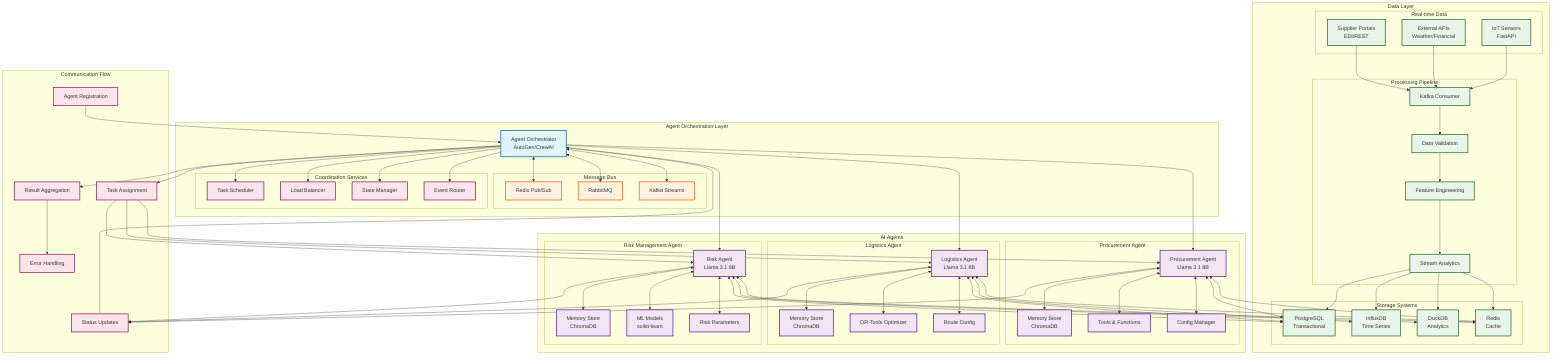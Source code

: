 graph TB
    subgraph "Agent Orchestration Layer"
        AO[Agent Orchestrator<br/>AutoGen/CrewAI]
        
        subgraph "Message Bus"
            MB1[Redis Pub/Sub]
            MB2[RabbitMQ]
            MB3[Kafka Streams]
        end
        
        subgraph "Coordination Services"
            CS1[Task Scheduler]
            CS2[Load Balancer]
            CS3[State Manager]
            CS4[Event Router]
        end
    end
    
    subgraph "AI Agents"
        subgraph "Procurement Agent"
            PA[Procurement Agent<br/>Llama 3.1 8B]
            PAM[Memory Store<br/>ChromaDB]
            PAT[Tools & Functions]
            PAC[Config Manager]
        end
        
        subgraph "Logistics Agent"
            LA[Logistics Agent<br/>Llama 3.1 8B]
            LAM[Memory Store<br/>ChromaDB]
            LAT[OR-Tools Optimizer]
            LAC[Route Config]
        end
        
        subgraph "Risk Management Agent"
            RA[Risk Agent<br/>Llama 3.1 8B]
            RAM[Memory Store<br/>ChromaDB]
            RAT[ML Models<br/>scikit-learn]
            RAC[Risk Parameters]
        end
    end
    
    subgraph "Data Layer"
        subgraph "Real-time Data"
            RT1[IoT Sensors<br/>FastAPI]
            RT2[External APIs<br/>Weather/Financial]
            RT3[Supplier Portals<br/>EDI/REST]
        end
        
        subgraph "Processing Pipeline"
            PP1[Kafka Consumer]
            PP2[Data Validation]
            PP3[Feature Engineering]
            PP4[Stream Analytics]
        end
        
        subgraph "Storage Systems"
            ST1[PostgreSQL<br/>Transactional]
            ST2[InfluxDB<br/>Time Series]
            ST3[DuckDB<br/>Analytics]
            ST4[Redis<br/>Cache]
        end
    end
    
    subgraph "Communication Flow"
        CF1[Agent Registration]
        CF2[Task Assignment]
        CF3[Status Updates]
        CF4[Result Aggregation]
        CF5[Error Handling]
    end
    
    %% Orchestrator connections
    AO --> PA
    AO --> LA
    AO --> RA
    
    %% Message Bus connections
    AO <--> MB1
    AO <--> MB2
    AO <--> MB3
    
    %% Coordination Services
    AO --> CS1
    AO --> CS2
    AO --> CS3
    AO --> CS4
    
    %% Agent internal connections
    PA <--> PAM
    PA <--> PAT
    PA <--> PAC
    
    LA <--> LAM
    LA <--> LAT
    LA <--> LAC
    
    RA <--> RAM
    RA <--> RAT
    RA <--> RAC
    
    %% Data flow
    RT1 --> PP1
    RT2 --> PP1
    RT3 --> PP1
    
    PP1 --> PP2
    PP2 --> PP3
    PP3 --> PP4
    
    PP4 --> ST1
    PP4 --> ST2
    PP4 --> ST3
    PP4 --> ST4
    
    %% Agent data access
    PA <--> ST1
    PA <--> ST4
    
    LA <--> ST1
    LA <--> ST2
    LA <--> ST4
    
    RA <--> ST1
    RA <--> ST3
    RA <--> ST4
    
    %% Communication flows
    CF1 --> AO
    AO --> CF2
    CF2 --> PA
    CF2 --> LA
    CF2 --> RA
    
    PA --> CF3
    LA --> CF3
    RA --> CF3
    CF3 --> AO
    
    AO --> CF4
    CF4 --> CF5
    
    %% Styling
    classDef orchestrator fill:#e1f5fe,stroke:#01579b,stroke-width:2px
    classDef agent fill:#f3e5f5,stroke:#4a148c,stroke-width:2px
    classDef data fill:#e8f5e8,stroke:#1b5e20,stroke-width:2px
    classDef message fill:#fff3e0,stroke:#e65100,stroke-width:2px
    classDef coordination fill:#fce4ec,stroke:#880e4f,stroke-width:2px
    
    class AO orchestrator
    class PA,LA,RA,PAM,LAM,RAM,PAT,LAT,RAT,PAC,LAC,RAC agent
    class RT1,RT2,RT3,PP1,PP2,PP3,PP4,ST1,ST2,ST3,ST4 data
    class MB1,MB2,MB3 message
    class CS1,CS2,CS3,CS4,CF1,CF2,CF3,CF4,CF5 coordination